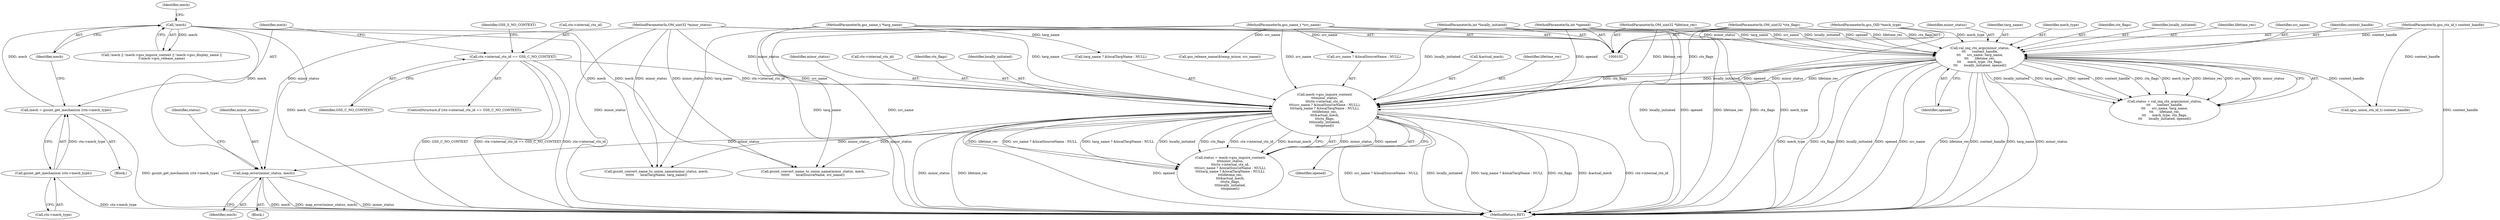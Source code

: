 digraph "0_krb5_56f7b1bc95a2a3eeb420e069e7655fb181ade5cf_5@pointer" {
"1000212" [label="(Call,map_error(minor_status, mech))"];
"1000186" [label="(Call,mech->gss_inquire_context(\n\t\t\tminor_status,\n\t\t\tctx->internal_ctx_id,\n\t\t\t(src_name ? &localSourceName : NULL),\n\t\t\t(targ_name ? &localTargName : NULL),\n\t\t\tlifetime_rec,\n\t\t\t&actual_mech,\n\t\t\tctx_flags,\n\t\t\tlocally_initiated,\n\t\t\topened))"];
"1000128" [label="(Call,val_inq_ctx_args(minor_status,\n\t\t\t      context_handle,\n\t\t\t      src_name, targ_name,\n\t\t\t      lifetime_rec,\n\t\t\t      mech_type, ctx_flags,\n\t\t\t      locally_initiated, opened))"];
"1000103" [label="(MethodParameterIn,OM_uint32 *minor_status)"];
"1000104" [label="(MethodParameterIn,gss_ctx_id_t context_handle)"];
"1000105" [label="(MethodParameterIn,gss_name_t *src_name)"];
"1000106" [label="(MethodParameterIn,gss_name_t *targ_name)"];
"1000107" [label="(MethodParameterIn,OM_uint32 *lifetime_rec)"];
"1000108" [label="(MethodParameterIn,gss_OID *mech_type)"];
"1000109" [label="(MethodParameterIn,OM_uint32 *ctx_flags)"];
"1000110" [label="(MethodParameterIn,int *locally_initiated)"];
"1000111" [label="(MethodParameterIn,int *opened)"];
"1000150" [label="(Call,ctx->internal_ctx_id == GSS_C_NO_CONTEXT)"];
"1000165" [label="(Call,!mech)"];
"1000157" [label="(Call,mech = gssint_get_mechanism (ctx->mech_type))"];
"1000159" [label="(Call,gssint_get_mechanism (ctx->mech_type))"];
"1000214" [label="(Identifier,mech)"];
"1000213" [label="(Identifier,minor_status)"];
"1000130" [label="(Identifier,context_handle)"];
"1000129" [label="(Identifier,minor_status)"];
"1000211" [label="(Block,)"];
"1000111" [label="(MethodParameterIn,int *opened)"];
"1000149" [label="(ControlStructure,if (ctx->internal_ctx_id == GSS_C_NO_CONTEXT))"];
"1000158" [label="(Identifier,mech)"];
"1000170" [label="(Identifier,mech)"];
"1000165" [label="(Call,!mech)"];
"1000293" [label="(MethodReturn,RET)"];
"1000202" [label="(Call,&actual_mech)"];
"1000216" [label="(Identifier,status)"];
"1000160" [label="(Call,ctx->mech_type)"];
"1000106" [label="(MethodParameterIn,gss_name_t *targ_name)"];
"1000212" [label="(Call,map_error(minor_status, mech))"];
"1000159" [label="(Call,gssint_get_mechanism (ctx->mech_type))"];
"1000105" [label="(MethodParameterIn,gss_name_t *src_name)"];
"1000258" [label="(Call,gssint_convert_name_to_union_name(minor_status, mech,\n\t\t\t\t\t\t      localTargName, targ_name))"];
"1000132" [label="(Identifier,targ_name)"];
"1000156" [label="(Identifier,GSS_S_NO_CONTEXT)"];
"1000201" [label="(Identifier,lifetime_rec)"];
"1000103" [label="(MethodParameterIn,OM_uint32 *minor_status)"];
"1000157" [label="(Call,mech = gssint_get_mechanism (ctx->mech_type))"];
"1000134" [label="(Identifier,mech_type)"];
"1000104" [label="(MethodParameterIn,gss_ctx_id_t context_handle)"];
"1000206" [label="(Identifier,opened)"];
"1000126" [label="(Call,status = val_inq_ctx_args(minor_status,\n\t\t\t      context_handle,\n\t\t\t      src_name, targ_name,\n\t\t\t      lifetime_rec,\n\t\t\t      mech_type, ctx_flags,\n\t\t\t      locally_initiated, opened))"];
"1000186" [label="(Call,mech->gss_inquire_context(\n\t\t\tminor_status,\n\t\t\tctx->internal_ctx_id,\n\t\t\t(src_name ? &localSourceName : NULL),\n\t\t\t(targ_name ? &localTargName : NULL),\n\t\t\tlifetime_rec,\n\t\t\t&actual_mech,\n\t\t\tctx_flags,\n\t\t\tlocally_initiated,\n\t\t\topened))"];
"1000110" [label="(MethodParameterIn,int *locally_initiated)"];
"1000150" [label="(Call,ctx->internal_ctx_id == GSS_C_NO_CONTEXT)"];
"1000135" [label="(Identifier,ctx_flags)"];
"1000166" [label="(Identifier,mech)"];
"1000128" [label="(Call,val_inq_ctx_args(minor_status,\n\t\t\t      context_handle,\n\t\t\t      src_name, targ_name,\n\t\t\t      lifetime_rec,\n\t\t\t      mech_type, ctx_flags,\n\t\t\t      locally_initiated, opened))"];
"1000136" [label="(Identifier,locally_initiated)"];
"1000133" [label="(Identifier,lifetime_rec)"];
"1000187" [label="(Identifier,minor_status)"];
"1000191" [label="(Call,src_name ? &localSourceName : NULL)"];
"1000196" [label="(Call,targ_name ? &localTargName : NULL)"];
"1000188" [label="(Call,ctx->internal_ctx_id)"];
"1000184" [label="(Call,status = mech->gss_inquire_context(\n\t\t\tminor_status,\n\t\t\tctx->internal_ctx_id,\n\t\t\t(src_name ? &localSourceName : NULL),\n\t\t\t(targ_name ? &localTargName : NULL),\n\t\t\tlifetime_rec,\n\t\t\t&actual_mech,\n\t\t\tctx_flags,\n\t\t\tlocally_initiated,\n\t\t\topened))"];
"1000107" [label="(MethodParameterIn,OM_uint32 *lifetime_rec)"];
"1000272" [label="(Call,gss_release_name(&temp_minor, src_name))"];
"1000109" [label="(MethodParameterIn,OM_uint32 *ctx_flags)"];
"1000225" [label="(Call,gssint_convert_name_to_union_name(minor_status, mech,\n\t\t\t\t\t\t      localSourceName, src_name))"];
"1000204" [label="(Identifier,ctx_flags)"];
"1000205" [label="(Identifier,locally_initiated)"];
"1000164" [label="(Call,!mech || !mech->gss_inquire_context || !mech->gss_display_name ||\n\t!mech->gss_release_name)"];
"1000131" [label="(Identifier,src_name)"];
"1000112" [label="(Block,)"];
"1000137" [label="(Identifier,opened)"];
"1000146" [label="(Call,(gss_union_ctx_id_t) context_handle)"];
"1000108" [label="(MethodParameterIn,gss_OID *mech_type)"];
"1000154" [label="(Identifier,GSS_C_NO_CONTEXT)"];
"1000151" [label="(Call,ctx->internal_ctx_id)"];
"1000212" -> "1000211"  [label="AST: "];
"1000212" -> "1000214"  [label="CFG: "];
"1000213" -> "1000212"  [label="AST: "];
"1000214" -> "1000212"  [label="AST: "];
"1000216" -> "1000212"  [label="CFG: "];
"1000212" -> "1000293"  [label="DDG: mech"];
"1000212" -> "1000293"  [label="DDG: map_error(minor_status, mech)"];
"1000212" -> "1000293"  [label="DDG: minor_status"];
"1000186" -> "1000212"  [label="DDG: minor_status"];
"1000103" -> "1000212"  [label="DDG: minor_status"];
"1000165" -> "1000212"  [label="DDG: mech"];
"1000186" -> "1000184"  [label="AST: "];
"1000186" -> "1000206"  [label="CFG: "];
"1000187" -> "1000186"  [label="AST: "];
"1000188" -> "1000186"  [label="AST: "];
"1000191" -> "1000186"  [label="AST: "];
"1000196" -> "1000186"  [label="AST: "];
"1000201" -> "1000186"  [label="AST: "];
"1000202" -> "1000186"  [label="AST: "];
"1000204" -> "1000186"  [label="AST: "];
"1000205" -> "1000186"  [label="AST: "];
"1000206" -> "1000186"  [label="AST: "];
"1000184" -> "1000186"  [label="CFG: "];
"1000186" -> "1000293"  [label="DDG: ctx->internal_ctx_id"];
"1000186" -> "1000293"  [label="DDG: minor_status"];
"1000186" -> "1000293"  [label="DDG: lifetime_rec"];
"1000186" -> "1000293"  [label="DDG: opened"];
"1000186" -> "1000293"  [label="DDG: src_name ? &localSourceName : NULL"];
"1000186" -> "1000293"  [label="DDG: locally_initiated"];
"1000186" -> "1000293"  [label="DDG: targ_name ? &localTargName : NULL"];
"1000186" -> "1000293"  [label="DDG: ctx_flags"];
"1000186" -> "1000293"  [label="DDG: &actual_mech"];
"1000186" -> "1000184"  [label="DDG: minor_status"];
"1000186" -> "1000184"  [label="DDG: opened"];
"1000186" -> "1000184"  [label="DDG: lifetime_rec"];
"1000186" -> "1000184"  [label="DDG: src_name ? &localSourceName : NULL"];
"1000186" -> "1000184"  [label="DDG: targ_name ? &localTargName : NULL"];
"1000186" -> "1000184"  [label="DDG: locally_initiated"];
"1000186" -> "1000184"  [label="DDG: ctx_flags"];
"1000186" -> "1000184"  [label="DDG: ctx->internal_ctx_id"];
"1000186" -> "1000184"  [label="DDG: &actual_mech"];
"1000128" -> "1000186"  [label="DDG: minor_status"];
"1000128" -> "1000186"  [label="DDG: lifetime_rec"];
"1000128" -> "1000186"  [label="DDG: ctx_flags"];
"1000128" -> "1000186"  [label="DDG: locally_initiated"];
"1000128" -> "1000186"  [label="DDG: opened"];
"1000103" -> "1000186"  [label="DDG: minor_status"];
"1000150" -> "1000186"  [label="DDG: ctx->internal_ctx_id"];
"1000105" -> "1000186"  [label="DDG: src_name"];
"1000106" -> "1000186"  [label="DDG: targ_name"];
"1000107" -> "1000186"  [label="DDG: lifetime_rec"];
"1000109" -> "1000186"  [label="DDG: ctx_flags"];
"1000110" -> "1000186"  [label="DDG: locally_initiated"];
"1000111" -> "1000186"  [label="DDG: opened"];
"1000186" -> "1000225"  [label="DDG: minor_status"];
"1000186" -> "1000258"  [label="DDG: minor_status"];
"1000128" -> "1000126"  [label="AST: "];
"1000128" -> "1000137"  [label="CFG: "];
"1000129" -> "1000128"  [label="AST: "];
"1000130" -> "1000128"  [label="AST: "];
"1000131" -> "1000128"  [label="AST: "];
"1000132" -> "1000128"  [label="AST: "];
"1000133" -> "1000128"  [label="AST: "];
"1000134" -> "1000128"  [label="AST: "];
"1000135" -> "1000128"  [label="AST: "];
"1000136" -> "1000128"  [label="AST: "];
"1000137" -> "1000128"  [label="AST: "];
"1000126" -> "1000128"  [label="CFG: "];
"1000128" -> "1000293"  [label="DDG: lifetime_rec"];
"1000128" -> "1000293"  [label="DDG: context_handle"];
"1000128" -> "1000293"  [label="DDG: targ_name"];
"1000128" -> "1000293"  [label="DDG: minor_status"];
"1000128" -> "1000293"  [label="DDG: mech_type"];
"1000128" -> "1000293"  [label="DDG: ctx_flags"];
"1000128" -> "1000293"  [label="DDG: locally_initiated"];
"1000128" -> "1000293"  [label="DDG: opened"];
"1000128" -> "1000293"  [label="DDG: src_name"];
"1000128" -> "1000126"  [label="DDG: locally_initiated"];
"1000128" -> "1000126"  [label="DDG: targ_name"];
"1000128" -> "1000126"  [label="DDG: opened"];
"1000128" -> "1000126"  [label="DDG: context_handle"];
"1000128" -> "1000126"  [label="DDG: ctx_flags"];
"1000128" -> "1000126"  [label="DDG: mech_type"];
"1000128" -> "1000126"  [label="DDG: lifetime_rec"];
"1000128" -> "1000126"  [label="DDG: src_name"];
"1000128" -> "1000126"  [label="DDG: minor_status"];
"1000103" -> "1000128"  [label="DDG: minor_status"];
"1000104" -> "1000128"  [label="DDG: context_handle"];
"1000105" -> "1000128"  [label="DDG: src_name"];
"1000106" -> "1000128"  [label="DDG: targ_name"];
"1000107" -> "1000128"  [label="DDG: lifetime_rec"];
"1000108" -> "1000128"  [label="DDG: mech_type"];
"1000109" -> "1000128"  [label="DDG: ctx_flags"];
"1000110" -> "1000128"  [label="DDG: locally_initiated"];
"1000111" -> "1000128"  [label="DDG: opened"];
"1000128" -> "1000146"  [label="DDG: context_handle"];
"1000103" -> "1000102"  [label="AST: "];
"1000103" -> "1000293"  [label="DDG: minor_status"];
"1000103" -> "1000225"  [label="DDG: minor_status"];
"1000103" -> "1000258"  [label="DDG: minor_status"];
"1000104" -> "1000102"  [label="AST: "];
"1000104" -> "1000293"  [label="DDG: context_handle"];
"1000104" -> "1000146"  [label="DDG: context_handle"];
"1000105" -> "1000102"  [label="AST: "];
"1000105" -> "1000293"  [label="DDG: src_name"];
"1000105" -> "1000191"  [label="DDG: src_name"];
"1000105" -> "1000225"  [label="DDG: src_name"];
"1000105" -> "1000272"  [label="DDG: src_name"];
"1000106" -> "1000102"  [label="AST: "];
"1000106" -> "1000293"  [label="DDG: targ_name"];
"1000106" -> "1000196"  [label="DDG: targ_name"];
"1000106" -> "1000258"  [label="DDG: targ_name"];
"1000107" -> "1000102"  [label="AST: "];
"1000107" -> "1000293"  [label="DDG: lifetime_rec"];
"1000108" -> "1000102"  [label="AST: "];
"1000108" -> "1000293"  [label="DDG: mech_type"];
"1000109" -> "1000102"  [label="AST: "];
"1000109" -> "1000293"  [label="DDG: ctx_flags"];
"1000110" -> "1000102"  [label="AST: "];
"1000110" -> "1000293"  [label="DDG: locally_initiated"];
"1000111" -> "1000102"  [label="AST: "];
"1000111" -> "1000293"  [label="DDG: opened"];
"1000150" -> "1000149"  [label="AST: "];
"1000150" -> "1000154"  [label="CFG: "];
"1000151" -> "1000150"  [label="AST: "];
"1000154" -> "1000150"  [label="AST: "];
"1000156" -> "1000150"  [label="CFG: "];
"1000158" -> "1000150"  [label="CFG: "];
"1000150" -> "1000293"  [label="DDG: ctx->internal_ctx_id"];
"1000150" -> "1000293"  [label="DDG: GSS_C_NO_CONTEXT"];
"1000150" -> "1000293"  [label="DDG: ctx->internal_ctx_id == GSS_C_NO_CONTEXT"];
"1000165" -> "1000164"  [label="AST: "];
"1000165" -> "1000166"  [label="CFG: "];
"1000166" -> "1000165"  [label="AST: "];
"1000170" -> "1000165"  [label="CFG: "];
"1000164" -> "1000165"  [label="CFG: "];
"1000165" -> "1000293"  [label="DDG: mech"];
"1000165" -> "1000164"  [label="DDG: mech"];
"1000157" -> "1000165"  [label="DDG: mech"];
"1000165" -> "1000225"  [label="DDG: mech"];
"1000165" -> "1000258"  [label="DDG: mech"];
"1000157" -> "1000112"  [label="AST: "];
"1000157" -> "1000159"  [label="CFG: "];
"1000158" -> "1000157"  [label="AST: "];
"1000159" -> "1000157"  [label="AST: "];
"1000166" -> "1000157"  [label="CFG: "];
"1000157" -> "1000293"  [label="DDG: gssint_get_mechanism (ctx->mech_type)"];
"1000159" -> "1000157"  [label="DDG: ctx->mech_type"];
"1000159" -> "1000160"  [label="CFG: "];
"1000160" -> "1000159"  [label="AST: "];
"1000159" -> "1000293"  [label="DDG: ctx->mech_type"];
}
